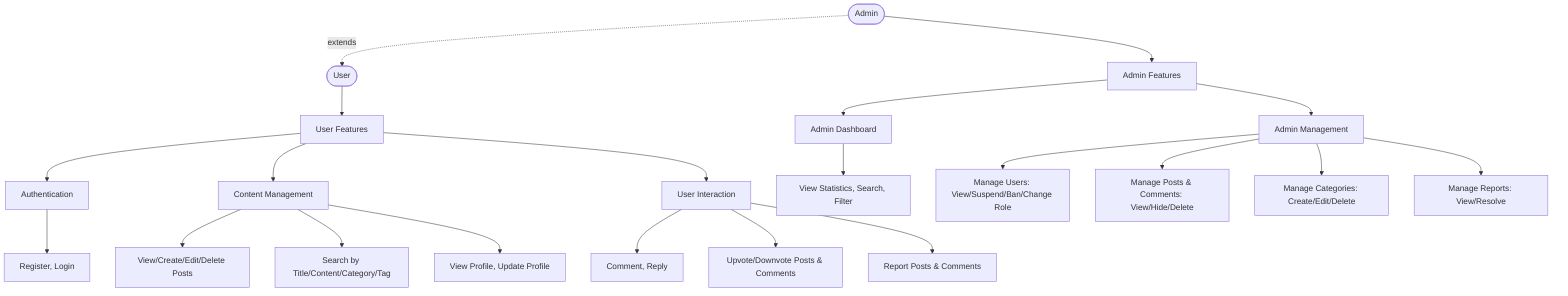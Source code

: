 flowchart TB
    %% Actors
    User([User])
    Admin([Admin])
    
    %% Main system nodes
    UserFeatures["User Features"]
    AdminFeatures["Admin Features"]
    
    %% Core feature categories - vertical layout
    Auth["Authentication"]
    Content["Content Management"]
    Interaction["User Interaction"]
    AdminDash["Admin Dashboard"]
    AdminMgmt["Admin Management"]
    
    %% Connect actors to main feature groups
    User --> UserFeatures
    Admin --> AdminFeatures
    Admin -.->|extends| User
    
    %% Connect main feature groups to categories
    UserFeatures --> Auth
    UserFeatures --> Content
    UserFeatures --> Interaction
    
    AdminFeatures --> AdminDash
    AdminFeatures --> AdminMgmt
    
    %% Connect categories to specific use cases
    Auth --> Auth1["Register, Login"]
    
    Content --> Content1["View/Create/Edit/Delete Posts"]
    Content --> Content2["Search by Title/Content/Category/Tag"]
    Content --> Content3["View Profile, Update Profile"]
    
    Interaction --> Int1["Comment, Reply"]
    Interaction --> Int2["Upvote/Downvote Posts & Comments"]
    Interaction --> Int3["Report Posts & Comments"]
    
    AdminDash --> AdminDash1["View Statistics, Search, Filter"]
    
    AdminMgmt --> AdminMgmt1["Manage Users: View/Suspend/Ban/Change Role"]
    AdminMgmt --> AdminMgmt2["Manage Posts & Comments: View/Hide/Delete"]
    AdminMgmt --> AdminMgmt3["Manage Categories: Create/Edit/Delete"]
    AdminMgmt --> AdminMgmt4["Manage Reports: View/Resolve"]